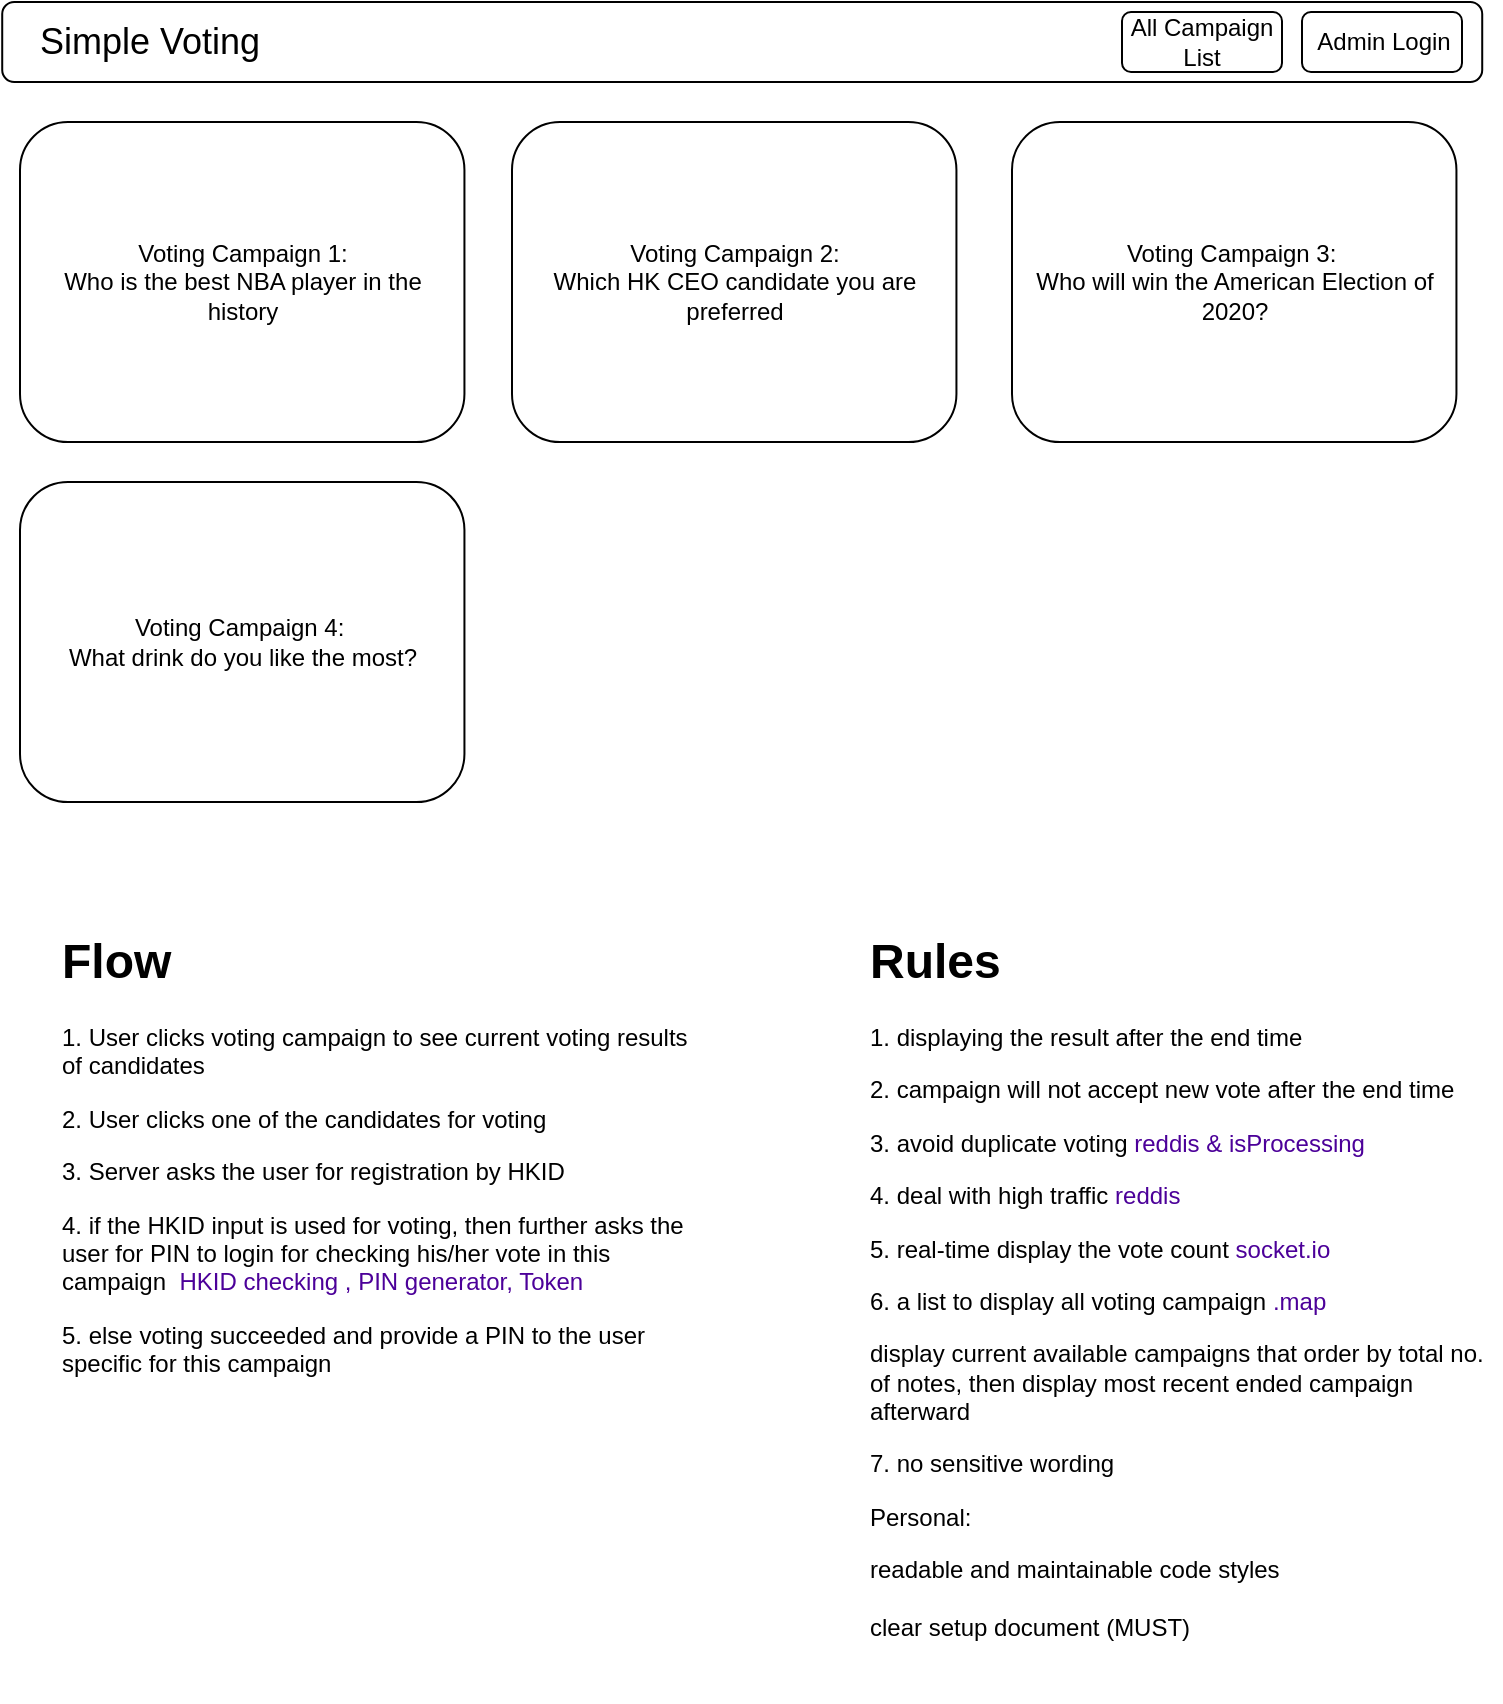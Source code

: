 <mxfile version="13.8.1" type="github" pages="4"><diagram id="4c_XQdo7aPkYdDUFgZLZ" name="main_page"><mxGraphModel dx="1422" dy="882" grid="1" gridSize="10" guides="1" tooltips="1" connect="1" arrows="1" fold="1" page="1" pageScale="1" pageWidth="827" pageHeight="1169" math="0" shadow="0"><root><mxCell id="0"/><mxCell id="1" parent="0"/><mxCell id="wNOxpLRjmD4jv4Fung3d-2" value="" style="rounded=1;whiteSpace=wrap;html=1;" parent="1" vertex="1"><mxGeometry x="31.11" y="40" width="740" height="40" as="geometry"/></mxCell><mxCell id="wNOxpLRjmD4jv4Fung3d-30" value="" style="rounded=1;whiteSpace=wrap;html=1;" parent="1" vertex="1"><mxGeometry x="591" y="45" width="80" height="30" as="geometry"/></mxCell><mxCell id="wNOxpLRjmD4jv4Fung3d-3" value="" style="rounded=1;whiteSpace=wrap;html=1;" parent="1" vertex="1"><mxGeometry x="681" y="45" width="80" height="30" as="geometry"/></mxCell><mxCell id="wNOxpLRjmD4jv4Fung3d-4" value="Admin Login" style="text;html=1;strokeColor=none;fillColor=none;align=center;verticalAlign=middle;whiteSpace=wrap;rounded=0;" parent="1" vertex="1"><mxGeometry x="682" y="50" width="80" height="20" as="geometry"/></mxCell><mxCell id="wNOxpLRjmD4jv4Fung3d-5" value="" style="rounded=1;whiteSpace=wrap;html=1;" parent="1" vertex="1"><mxGeometry x="40" y="100" width="222.22" height="160" as="geometry"/></mxCell><mxCell id="wNOxpLRjmD4jv4Fung3d-6" value="Voting Campaign 1: &lt;br&gt;Who is the best NBA player in the history" style="text;html=1;strokeColor=none;fillColor=none;align=center;verticalAlign=middle;whiteSpace=wrap;rounded=0;" parent="1" vertex="1"><mxGeometry x="48.61" y="110" width="205" height="140" as="geometry"/></mxCell><mxCell id="wNOxpLRjmD4jv4Fung3d-16" value="" style="rounded=1;whiteSpace=wrap;html=1;" parent="1" vertex="1"><mxGeometry x="286" y="100" width="222.22" height="160" as="geometry"/></mxCell><mxCell id="wNOxpLRjmD4jv4Fung3d-17" value="Voting Campaign 2: &lt;br&gt;Which HK CEO candidate you are preferred" style="text;html=1;strokeColor=none;fillColor=none;align=center;verticalAlign=middle;whiteSpace=wrap;rounded=0;" parent="1" vertex="1"><mxGeometry x="294.61" y="110" width="205" height="140" as="geometry"/></mxCell><mxCell id="wNOxpLRjmD4jv4Fung3d-18" value="" style="rounded=1;whiteSpace=wrap;html=1;" parent="1" vertex="1"><mxGeometry x="536" y="100" width="222.22" height="160" as="geometry"/></mxCell><mxCell id="wNOxpLRjmD4jv4Fung3d-19" value="Voting Campaign 3:&amp;nbsp;&lt;br&gt;Who will win the American Election of 2020?" style="text;html=1;strokeColor=none;fillColor=none;align=center;verticalAlign=middle;whiteSpace=wrap;rounded=0;" parent="1" vertex="1"><mxGeometry x="544.61" y="110" width="205" height="140" as="geometry"/></mxCell><mxCell id="wNOxpLRjmD4jv4Fung3d-20" value="" style="rounded=1;whiteSpace=wrap;html=1;" parent="1" vertex="1"><mxGeometry x="40" y="280" width="222.22" height="160" as="geometry"/></mxCell><mxCell id="wNOxpLRjmD4jv4Fung3d-21" value="Voting Campaign 4:&amp;nbsp;&lt;br&gt;What drink do you like the most?" style="text;html=1;strokeColor=none;fillColor=none;align=center;verticalAlign=middle;whiteSpace=wrap;rounded=0;" parent="1" vertex="1"><mxGeometry x="48.61" y="290" width="205" height="140" as="geometry"/></mxCell><mxCell id="wNOxpLRjmD4jv4Fung3d-22" value="&lt;font style=&quot;font-size: 18px&quot;&gt;Simple Voting&lt;/font&gt;" style="text;html=1;strokeColor=none;fillColor=none;align=center;verticalAlign=middle;whiteSpace=wrap;rounded=0;" parent="1" vertex="1"><mxGeometry x="40" y="50" width="130" height="20" as="geometry"/></mxCell><mxCell id="wNOxpLRjmD4jv4Fung3d-24" value="&lt;h1&gt;Flow&lt;/h1&gt;&lt;p&gt;1. User clicks voting campaign to see current voting results of candidates&amp;nbsp;&lt;/p&gt;&lt;p&gt;2. User clicks one of the candidates for voting&lt;/p&gt;&lt;p&gt;3. Server asks the user for registration by HKID&lt;/p&gt;&lt;p&gt;4. if the HKID input is used for voting,&amp;nbsp;then further asks the user for PIN to login for checking his/her vote in this campaign&amp;nbsp;&lt;font color=&quot;#4c0099&quot;&gt; HKID checking , PIN generator, Token&lt;/font&gt;&lt;/p&gt;&lt;p&gt;5. else voting succeeded and provide a PIN to the user specific for this campaign&lt;/p&gt;&lt;p&gt;&lt;br&gt;&lt;/p&gt;" style="text;html=1;strokeColor=none;fillColor=none;spacing=5;spacingTop=-20;whiteSpace=wrap;overflow=hidden;rounded=0;" parent="1" vertex="1"><mxGeometry x="56.11" y="500" width="323.89" height="290" as="geometry"/></mxCell><mxCell id="wNOxpLRjmD4jv4Fung3d-25" value="&lt;h1&gt;Rules&lt;/h1&gt;&lt;p&gt;1. displaying the result after the end time&lt;/p&gt;&lt;p&gt;2. campaign will not accept new vote after the end time&lt;/p&gt;&lt;p&gt;3. avoid duplicate voting &lt;font color=&quot;#4c0099&quot;&gt;reddis &amp;amp; isProcessing&lt;/font&gt;&lt;/p&gt;&lt;p&gt;&lt;span&gt;4. deal with high traffic&lt;/span&gt;&lt;span&gt; &lt;/span&gt;&lt;font color=&quot;#4c0099&quot;&gt;reddis&lt;/font&gt;&lt;/p&gt;&lt;p&gt;5. real-time display the vote count &lt;font color=&quot;#4c0099&quot;&gt;socket.io&lt;/font&gt;&lt;/p&gt;&lt;p&gt;6. a list to display all voting campaign &lt;font color=&quot;#4c0099&quot;&gt;.map&lt;/font&gt;&lt;/p&gt;&lt;p&gt;display current available campaigns that order by total no. of notes, then display most recent ended campaign afterward&lt;/p&gt;&lt;p&gt;7. no sensitive wording&amp;nbsp;&lt;/p&gt;&lt;p&gt;Personal:&amp;nbsp;&lt;/p&gt;readable and maintainable code styles&lt;br&gt;&lt;br&gt;clear setup document (MUST)&lt;br&gt;" style="text;html=1;strokeColor=none;fillColor=none;spacing=5;spacingTop=-20;whiteSpace=wrap;overflow=hidden;rounded=0;" parent="1" vertex="1"><mxGeometry x="460" y="500" width="320" height="390" as="geometry"/></mxCell><mxCell id="wNOxpLRjmD4jv4Fung3d-28" value="All Campaign List" style="text;html=1;strokeColor=none;fillColor=none;align=center;verticalAlign=middle;whiteSpace=wrap;rounded=0;" parent="1" vertex="1"><mxGeometry x="591" y="50" width="80" height="20" as="geometry"/></mxCell></root></mxGraphModel></diagram><diagram id="hTgAV3pDBWGTPSK4fREP" name="campaign_page"><mxGraphModel dx="1422" dy="882" grid="1" gridSize="10" guides="1" tooltips="1" connect="1" arrows="1" fold="1" page="1" pageScale="1" pageWidth="827" pageHeight="1169" math="0" shadow="0"><root><mxCell id="VGyk6_iMbUYA0gshncYz-0"/><mxCell id="VGyk6_iMbUYA0gshncYz-1" parent="VGyk6_iMbUYA0gshncYz-0"/><mxCell id="d_kUQs4taP7fTAZ1VOE7-11" value="" style="rounded=0;whiteSpace=wrap;html=1;" vertex="1" parent="VGyk6_iMbUYA0gshncYz-1"><mxGeometry x="180" y="70" width="450" height="460" as="geometry"/></mxCell><mxCell id="d_kUQs4taP7fTAZ1VOE7-1" value="&lt;b&gt;Trump&lt;/b&gt;" style="rounded=1;whiteSpace=wrap;html=1;" vertex="1" parent="VGyk6_iMbUYA0gshncYz-1"><mxGeometry x="225" y="120" width="360" height="50" as="geometry"/></mxCell><mxCell id="d_kUQs4taP7fTAZ1VOE7-2" value="&lt;b&gt;Biden&lt;/b&gt;" style="rounded=1;whiteSpace=wrap;html=1;" vertex="1" parent="VGyk6_iMbUYA0gshncYz-1"><mxGeometry x="225" y="190" width="360" height="50" as="geometry"/></mxCell><mxCell id="d_kUQs4taP7fTAZ1VOE7-3" value="&lt;i&gt;Hillary Clinton&lt;/i&gt;" style="rounded=1;whiteSpace=wrap;html=1;" vertex="1" parent="VGyk6_iMbUYA0gshncYz-1"><mxGeometry x="225" y="260" width="360" height="50" as="geometry"/></mxCell><mxCell id="d_kUQs4taP7fTAZ1VOE7-6" value="candidate 1" style="text;html=1;strokeColor=none;fillColor=none;align=center;verticalAlign=middle;whiteSpace=wrap;rounded=0;" vertex="1" parent="VGyk6_iMbUYA0gshncYz-1"><mxGeometry x="235" y="120" width="70" height="20" as="geometry"/></mxCell><mxCell id="d_kUQs4taP7fTAZ1VOE7-7" value="candidate 2" style="text;html=1;strokeColor=none;fillColor=none;align=center;verticalAlign=middle;whiteSpace=wrap;rounded=0;" vertex="1" parent="VGyk6_iMbUYA0gshncYz-1"><mxGeometry x="235" y="190" width="70" height="20" as="geometry"/></mxCell><mxCell id="d_kUQs4taP7fTAZ1VOE7-8" value="candidate 3" style="text;html=1;strokeColor=none;fillColor=none;align=center;verticalAlign=middle;whiteSpace=wrap;rounded=0;" vertex="1" parent="VGyk6_iMbUYA0gshncYz-1"><mxGeometry x="235" y="260" width="70" height="20" as="geometry"/></mxCell><mxCell id="d6xTb5aJRswuATtpV3An-0" value="Voting Campaign 3:&amp;nbsp;&lt;br&gt;Who will win the American Election of 2020?" style="text;html=1;strokeColor=none;fillColor=none;align=center;verticalAlign=middle;whiteSpace=wrap;rounded=0;" vertex="1" parent="VGyk6_iMbUYA0gshncYz-1"><mxGeometry x="180" y="80" width="460" height="20" as="geometry"/></mxCell></root></mxGraphModel></diagram><diagram id="WsOxMrU1W_ejiWdEd2sy" name="All_campaign_page"><mxGraphModel dx="1422" dy="882" grid="1" gridSize="10" guides="1" tooltips="1" connect="1" arrows="1" fold="1" page="1" pageScale="1" pageWidth="827" pageHeight="1169" math="0" shadow="0"><root><mxCell id="Z5IpPVE7nRzZ21Awn_df-0"/><mxCell id="Z5IpPVE7nRzZ21Awn_df-1" parent="Z5IpPVE7nRzZ21Awn_df-0"/><mxCell id="YfRrA4-8bz3oHFVONI9h-0" value="" style="rounded=1;whiteSpace=wrap;html=1;" vertex="1" parent="Z5IpPVE7nRzZ21Awn_df-1"><mxGeometry x="31.11" y="40" width="740" height="40" as="geometry"/></mxCell><mxCell id="YfRrA4-8bz3oHFVONI9h-1" value="" style="rounded=1;whiteSpace=wrap;html=1;" vertex="1" parent="Z5IpPVE7nRzZ21Awn_df-1"><mxGeometry x="591" y="45" width="80" height="30" as="geometry"/></mxCell><mxCell id="YfRrA4-8bz3oHFVONI9h-2" value="" style="rounded=1;whiteSpace=wrap;html=1;" vertex="1" parent="Z5IpPVE7nRzZ21Awn_df-1"><mxGeometry x="681" y="45" width="80" height="30" as="geometry"/></mxCell><mxCell id="YfRrA4-8bz3oHFVONI9h-3" value="Admin Login" style="text;html=1;strokeColor=none;fillColor=none;align=center;verticalAlign=middle;whiteSpace=wrap;rounded=0;" vertex="1" parent="Z5IpPVE7nRzZ21Awn_df-1"><mxGeometry x="682" y="50" width="80" height="20" as="geometry"/></mxCell><mxCell id="YfRrA4-8bz3oHFVONI9h-4" value="&lt;font style=&quot;font-size: 18px&quot;&gt;Simple Voting&lt;/font&gt;" style="text;html=1;strokeColor=none;fillColor=none;align=center;verticalAlign=middle;whiteSpace=wrap;rounded=0;" vertex="1" parent="Z5IpPVE7nRzZ21Awn_df-1"><mxGeometry x="40" y="50" width="130" height="20" as="geometry"/></mxCell><mxCell id="YfRrA4-8bz3oHFVONI9h-5" value="All Campaign List" style="text;html=1;strokeColor=none;fillColor=none;align=center;verticalAlign=middle;whiteSpace=wrap;rounded=0;" vertex="1" parent="Z5IpPVE7nRzZ21Awn_df-1"><mxGeometry x="591" y="50" width="80" height="20" as="geometry"/></mxCell><mxCell id="YfRrA4-8bz3oHFVONI9h-6" value="" style="rounded=1;whiteSpace=wrap;html=1;" vertex="1" parent="Z5IpPVE7nRzZ21Awn_df-1"><mxGeometry x="51.11" y="100" width="700" height="40" as="geometry"/></mxCell><mxCell id="YfRrA4-8bz3oHFVONI9h-7" value="" style="rounded=1;whiteSpace=wrap;html=1;" vertex="1" parent="Z5IpPVE7nRzZ21Awn_df-1"><mxGeometry x="51.11" y="150" width="700" height="40" as="geometry"/></mxCell><mxCell id="YfRrA4-8bz3oHFVONI9h-8" value="" style="rounded=1;whiteSpace=wrap;html=1;" vertex="1" parent="Z5IpPVE7nRzZ21Awn_df-1"><mxGeometry x="51.11" y="200" width="700" height="40" as="geometry"/></mxCell><mxCell id="YfRrA4-8bz3oHFVONI9h-9" value="" style="rounded=1;whiteSpace=wrap;html=1;" vertex="1" parent="Z5IpPVE7nRzZ21Awn_df-1"><mxGeometry x="51.11" y="250" width="700" height="40" as="geometry"/></mxCell><mxCell id="YfRrA4-8bz3oHFVONI9h-10" value="" style="rounded=1;whiteSpace=wrap;html=1;" vertex="1" parent="Z5IpPVE7nRzZ21Awn_df-1"><mxGeometry x="51.11" y="300" width="700" height="40" as="geometry"/></mxCell><mxCell id="YfRrA4-8bz3oHFVONI9h-11" value="" style="rounded=1;whiteSpace=wrap;html=1;" vertex="1" parent="Z5IpPVE7nRzZ21Awn_df-1"><mxGeometry x="51.11" y="350" width="700" height="40" as="geometry"/></mxCell><mxCell id="YfRrA4-8bz3oHFVONI9h-12" value="Voting Campaign 4:&amp;nbsp;&lt;br&gt;What drink do you like the most?" style="text;html=1;strokeColor=none;fillColor=none;align=center;verticalAlign=middle;whiteSpace=wrap;rounded=0;" vertex="1" parent="Z5IpPVE7nRzZ21Awn_df-1"><mxGeometry x="110" y="110" width="230" height="20" as="geometry"/></mxCell><mxCell id="YfRrA4-8bz3oHFVONI9h-13" value="No. of total votes" style="text;html=1;strokeColor=none;fillColor=none;align=center;verticalAlign=middle;whiteSpace=wrap;rounded=0;" vertex="1" parent="Z5IpPVE7nRzZ21Awn_df-1"><mxGeometry x="630" y="100" width="110" height="20" as="geometry"/></mxCell><mxCell id="YfRrA4-8bz3oHFVONI9h-14" value="&lt;b&gt;&lt;font style=&quot;font-size: 18px&quot;&gt;2000020&lt;/font&gt;&lt;/b&gt;" style="text;html=1;strokeColor=none;fillColor=none;align=center;verticalAlign=middle;whiteSpace=wrap;rounded=0;" vertex="1" parent="Z5IpPVE7nRzZ21Awn_df-1"><mxGeometry x="671" y="120" width="40" height="20" as="geometry"/></mxCell><mxCell id="YfRrA4-8bz3oHFVONI9h-15" value="&lt;b&gt;&lt;font style=&quot;font-size: 18px&quot;&gt;No.1&lt;/font&gt;&lt;/b&gt;" style="text;html=1;strokeColor=none;fillColor=none;align=center;verticalAlign=middle;whiteSpace=wrap;rounded=0;" vertex="1" parent="Z5IpPVE7nRzZ21Awn_df-1"><mxGeometry x="60" y="110" width="40" height="20" as="geometry"/></mxCell><mxCell id="mBKZLEmB2fPAu96eMrEf-0" value="" style="rounded=1;whiteSpace=wrap;html=1;" vertex="1" parent="Z5IpPVE7nRzZ21Awn_df-1"><mxGeometry x="51.11" y="400" width="700" height="40" as="geometry"/></mxCell><mxCell id="mBKZLEmB2fPAu96eMrEf-1" value="" style="rounded=1;whiteSpace=wrap;html=1;" vertex="1" parent="Z5IpPVE7nRzZ21Awn_df-1"><mxGeometry x="51.11" y="450" width="700" height="40" as="geometry"/></mxCell><mxCell id="mBKZLEmB2fPAu96eMrEf-3" value="" style="rounded=1;whiteSpace=wrap;html=1;" vertex="1" parent="Z5IpPVE7nRzZ21Awn_df-1"><mxGeometry x="51.11" y="500" width="700" height="40" as="geometry"/></mxCell></root></mxGraphModel></diagram><diagram id="rX5pXmsnUsAc5buK3nLt" name="Admin_page"><mxGraphModel dx="1422" dy="882" grid="1" gridSize="10" guides="1" tooltips="1" connect="1" arrows="1" fold="1" page="1" pageScale="1" pageWidth="827" pageHeight="1169" math="0" shadow="0"><root><mxCell id="GW-RJGJbbjeQYPbTG1aZ-0"/><mxCell id="GW-RJGJbbjeQYPbTG1aZ-1" parent="GW-RJGJbbjeQYPbTG1aZ-0"/><mxCell id="GW-RJGJbbjeQYPbTG1aZ-2" value="" style="rounded=1;whiteSpace=wrap;html=1;" vertex="1" parent="GW-RJGJbbjeQYPbTG1aZ-1"><mxGeometry x="144" y="40" width="540" height="570" as="geometry"/></mxCell><mxCell id="GW-RJGJbbjeQYPbTG1aZ-3" value="Please input your candidate" style="rounded=1;whiteSpace=wrap;html=1;" vertex="1" parent="GW-RJGJbbjeQYPbTG1aZ-1"><mxGeometry x="200" y="140" width="171" height="30" as="geometry"/></mxCell><mxCell id="GW-RJGJbbjeQYPbTG1aZ-4" value="Please input the voting period" style="rounded=1;whiteSpace=wrap;html=1;" vertex="1" parent="GW-RJGJbbjeQYPbTG1aZ-1"><mxGeometry x="200" y="450" width="171" height="30" as="geometry"/></mxCell><mxCell id="GW-RJGJbbjeQYPbTG1aZ-5" value="Submit" style="rounded=1;whiteSpace=wrap;html=1;" vertex="1" parent="GW-RJGJbbjeQYPbTG1aZ-1"><mxGeometry x="570" y="550" width="61" height="30" as="geometry"/></mxCell><mxCell id="GW-RJGJbbjeQYPbTG1aZ-6" value="Confirm your input is correct?&amp;nbsp;&amp;nbsp;" style="rounded=1;whiteSpace=wrap;html=1;" vertex="1" parent="GW-RJGJbbjeQYPbTG1aZ-1"><mxGeometry x="240" y="620" width="340" height="60" as="geometry"/></mxCell><mxCell id="GW-RJGJbbjeQYPbTG1aZ-7" value="Confimed" style="rounded=1;whiteSpace=wrap;html=1;" vertex="1" parent="GW-RJGJbbjeQYPbTG1aZ-1"><mxGeometry x="503" y="626" width="60" height="20" as="geometry"/></mxCell><mxCell id="GW-RJGJbbjeQYPbTG1aZ-8" value="Wait a sec" style="rounded=1;whiteSpace=wrap;html=1;" vertex="1" parent="GW-RJGJbbjeQYPbTG1aZ-1"><mxGeometry x="503" y="652" width="60" height="20" as="geometry"/></mxCell><mxCell id="GW-RJGJbbjeQYPbTG1aZ-10" value="" style="rounded=0;whiteSpace=wrap;html=1;" vertex="1" parent="GW-RJGJbbjeQYPbTG1aZ-1"><mxGeometry x="400" y="455" width="210" height="20" as="geometry"/></mxCell><mxCell id="GW-RJGJbbjeQYPbTG1aZ-11" value="" style="rounded=0;whiteSpace=wrap;html=1;" vertex="1" parent="GW-RJGJbbjeQYPbTG1aZ-1"><mxGeometry x="390" y="150" width="230" height="20" as="geometry"/></mxCell><mxCell id="GW-RJGJbbjeQYPbTG1aZ-12" value="" style="rounded=0;whiteSpace=wrap;html=1;" vertex="1" parent="GW-RJGJbbjeQYPbTG1aZ-1"><mxGeometry x="390" y="180" width="230" height="20" as="geometry"/></mxCell><mxCell id="GW-RJGJbbjeQYPbTG1aZ-13" value="" style="rounded=0;whiteSpace=wrap;html=1;" vertex="1" parent="GW-RJGJbbjeQYPbTG1aZ-1"><mxGeometry x="390" y="210" width="230" height="20" as="geometry"/></mxCell><mxCell id="GW-RJGJbbjeQYPbTG1aZ-14" value="" style="rounded=0;whiteSpace=wrap;html=1;" vertex="1" parent="GW-RJGJbbjeQYPbTG1aZ-1"><mxGeometry x="390" y="240" width="230" height="20" as="geometry"/></mxCell><mxCell id="GW-RJGJbbjeQYPbTG1aZ-15" value="&lt;font style=&quot;font-size: 36px&quot;&gt;&lt;b&gt;Create Campaign&lt;/b&gt;&lt;/font&gt;" style="text;html=1;strokeColor=none;fillColor=none;align=center;verticalAlign=middle;whiteSpace=wrap;rounded=0;" vertex="1" parent="GW-RJGJbbjeQYPbTG1aZ-1"><mxGeometry x="260" y="80" width="320" height="20" as="geometry"/></mxCell></root></mxGraphModel></diagram></mxfile>